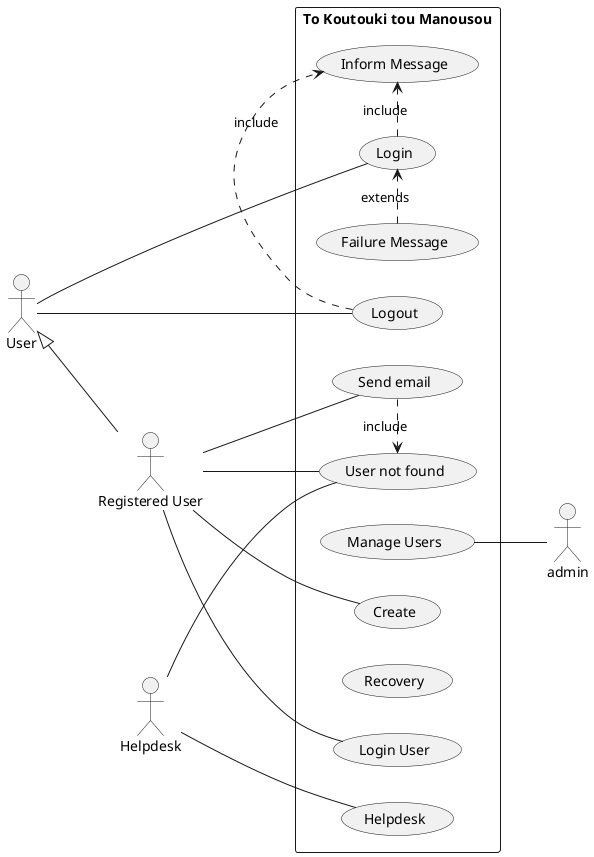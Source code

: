 @startuml

left to right direction

actor "User" as usr
actor "Helpdesk" as hlpdsk
actor "Registered User" as r_usr
usr <|-- r_usr

rectangle "To Koutouki tou Manousou" {
  usecase "Login" as UC1
  usecase "Logout" as UC2
  usecase "Manage Users" as UC3
  usecase "Inform Message" as UC4
  usecase "Failure Message" as UC5





   usecase "Create" as UC13
   usecase "Recovery" as UC14



usecase "Login User" as ee1
usecase "Helpdesk" as ee2



  usecase "Send email" as meropi5
  usecase "User not found" as meropi6




}

usr -- UC1
usr -- UC2
admin -up- UC3




r_usr -- UC13



r_usr -- ee1
hlpdsk -- ee2





r_usr -- meropi5
r_usr -- meropi6
hlpdsk -- meropi6
meropi5 .> meropi6 : include





UC1 .> UC4 : include
UC2 .> UC4 : include
UC5 .> UC1 : extends





















@enduml
